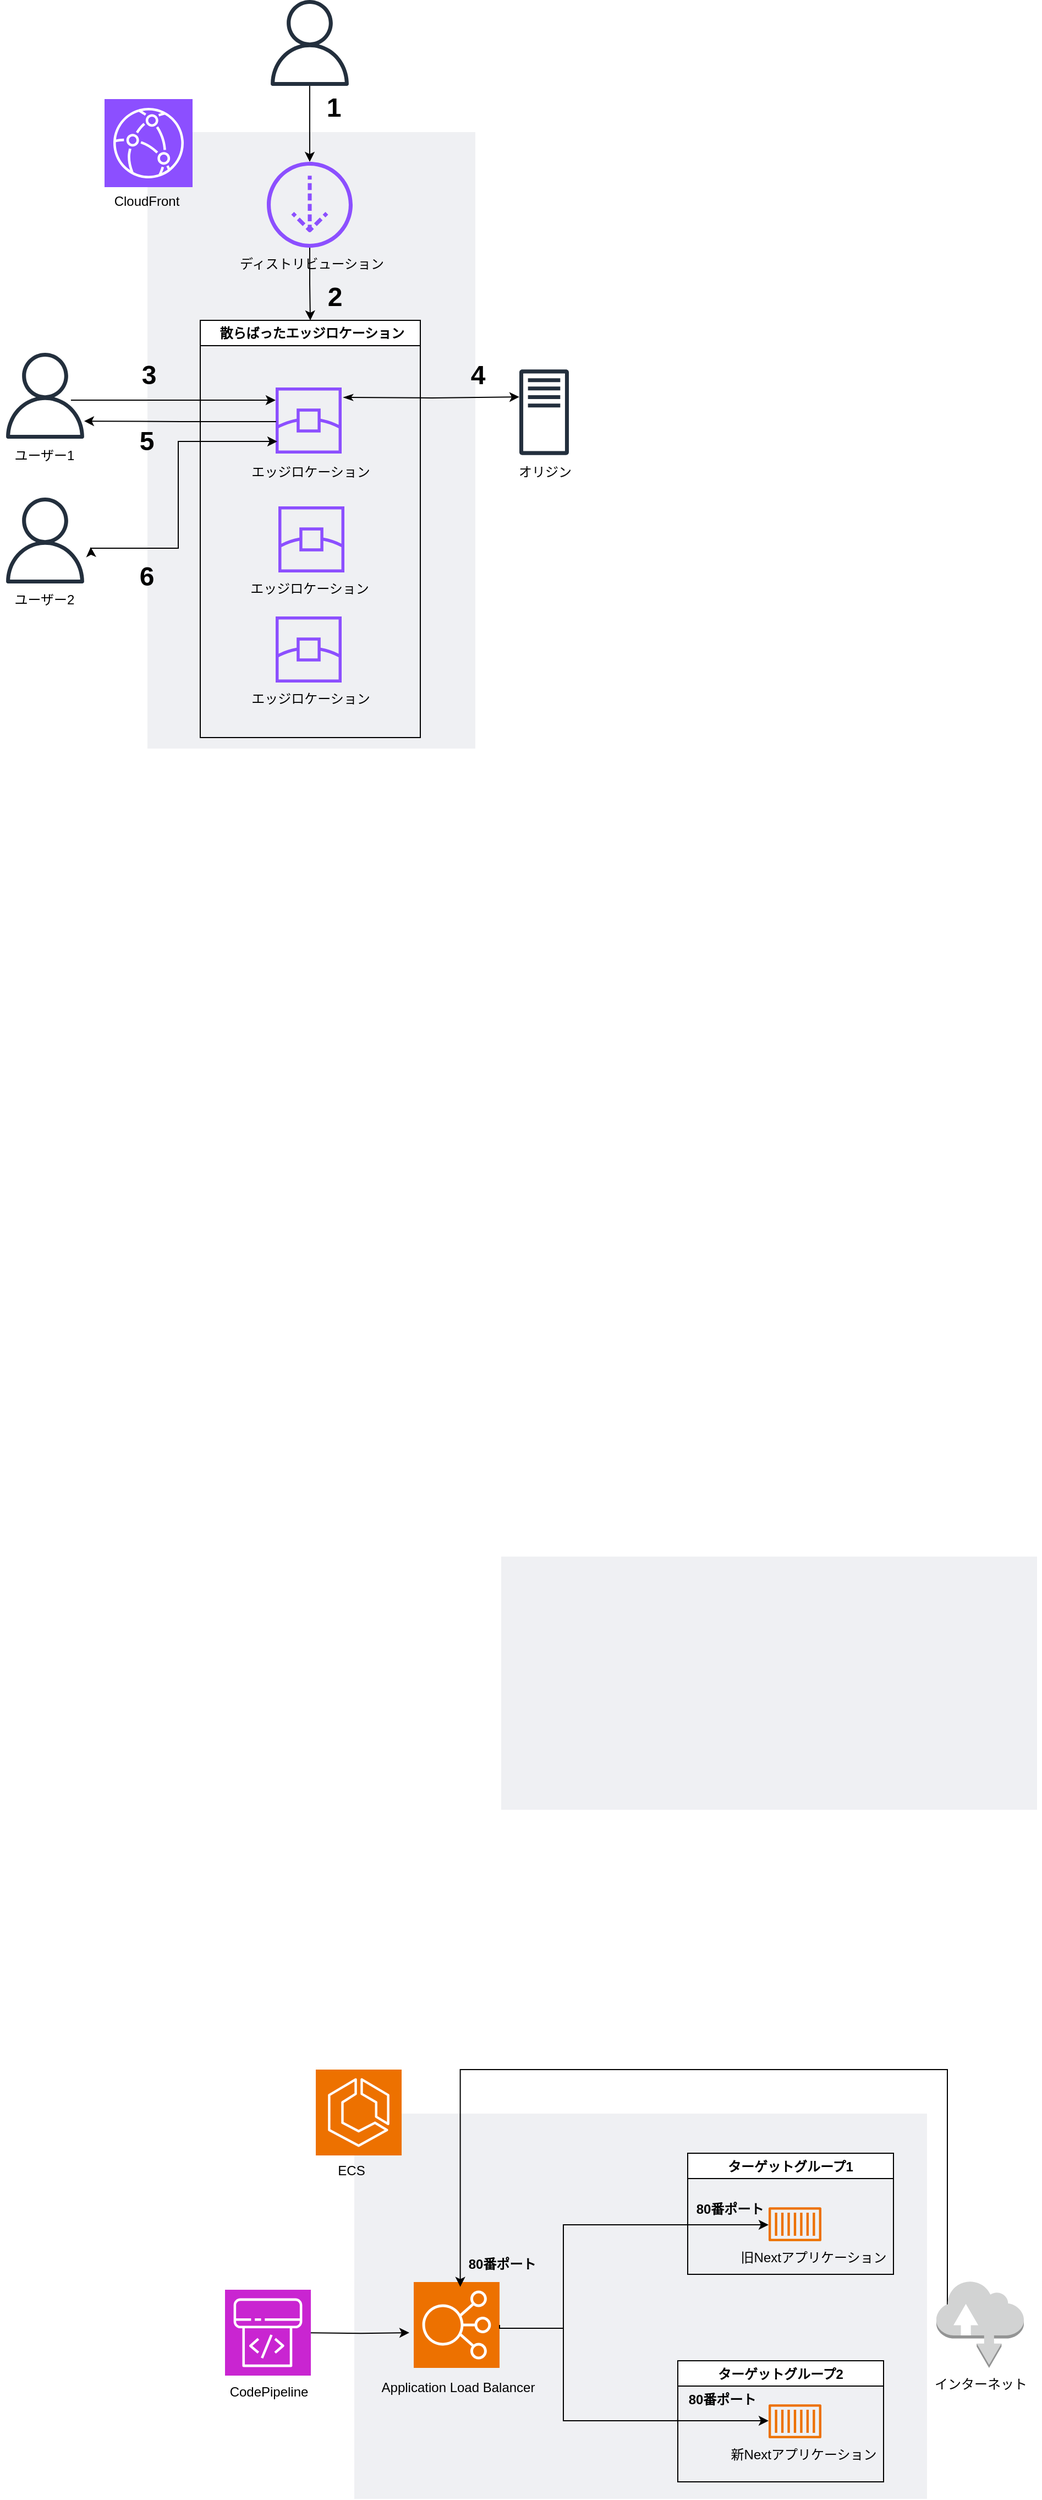 <mxfile version="22.0.8" type="github">
  <diagram name="Page-1" id="4c6fRMDYLdpc-ziUmhtn">
    <mxGraphModel dx="905" dy="752" grid="1" gridSize="10" guides="1" tooltips="1" connect="1" arrows="1" fold="1" page="1" pageScale="1" pageWidth="827" pageHeight="3000" math="0" shadow="0">
      <root>
        <mxCell id="0" />
        <mxCell id="1" parent="0" />
        <mxCell id="a7Wym2jWhybtuJV8coDI-81" value="" style="fillColor=#EFF0F3;strokeColor=none;dashed=0;verticalAlign=top;fontStyle=0;fontColor=#232F3D;whiteSpace=wrap;html=1;" parent="1" vertex="1">
          <mxGeometry x="370" y="2040" width="520.5" height="350" as="geometry" />
        </mxCell>
        <mxCell id="yiP97yoj7BctglXuVpyu-119" value="" style="fillColor=#EFF0F3;strokeColor=none;dashed=0;verticalAlign=top;fontStyle=0;fontColor=#232F3D;whiteSpace=wrap;html=1;" parent="1" vertex="1">
          <mxGeometry x="503.5" y="1534" width="487" height="230" as="geometry" />
        </mxCell>
        <mxCell id="moqSpHkvBmcnVh3FU-qE-4" value="" style="fillColor=#EFF0F3;strokeColor=none;dashed=0;verticalAlign=top;fontStyle=0;fontColor=#232F3D;whiteSpace=wrap;html=1;" parent="1" vertex="1">
          <mxGeometry x="182" y="240" width="298" height="560" as="geometry" />
        </mxCell>
        <mxCell id="moqSpHkvBmcnVh3FU-qE-6" value="CloudFront" style="text;html=1;align=center;verticalAlign=middle;resizable=0;points=[];autosize=1;strokeColor=none;fillColor=none;" parent="1" vertex="1">
          <mxGeometry x="141" y="288" width="80" height="30" as="geometry" />
        </mxCell>
        <mxCell id="moqSpHkvBmcnVh3FU-qE-16" value="" style="sketch=0;outlineConnect=0;fontColor=#232F3E;gradientColor=none;fillColor=#232F3D;strokeColor=none;dashed=0;verticalLabelPosition=bottom;verticalAlign=top;align=center;html=1;fontSize=12;fontStyle=0;aspect=fixed;pointerEvents=1;shape=mxgraph.aws4.traditional_server;" parent="1" vertex="1">
          <mxGeometry x="520" y="455.5" width="45" height="78" as="geometry" />
        </mxCell>
        <mxCell id="moqSpHkvBmcnVh3FU-qE-20" value="オリジン" style="text;html=1;align=center;verticalAlign=middle;resizable=0;points=[];autosize=1;strokeColor=none;fillColor=none;" parent="1" vertex="1">
          <mxGeometry x="507.5" y="533.5" width="70" height="30" as="geometry" />
        </mxCell>
        <mxCell id="moqSpHkvBmcnVh3FU-qE-24" value="&lt;span style=&quot;font-size: 24px;&quot;&gt;&lt;b&gt;1&lt;/b&gt;&lt;/span&gt;" style="text;html=1;align=center;verticalAlign=middle;resizable=0;points=[];autosize=1;strokeColor=none;fillColor=none;" parent="1" vertex="1">
          <mxGeometry x="330.5" y="198" width="40" height="40" as="geometry" />
        </mxCell>
        <mxCell id="a7Wym2jWhybtuJV8coDI-80" value="" style="edgeStyle=orthogonalEdgeStyle;rounded=0;orthogonalLoop=1;jettySize=auto;html=1;" parent="1" edge="1">
          <mxGeometry relative="1" as="geometry">
            <mxPoint x="330.5" y="2239.067" as="sourcePoint" />
            <mxPoint x="420" y="2239" as="targetPoint" />
          </mxGeometry>
        </mxCell>
        <mxCell id="a7Wym2jWhybtuJV8coDI-5" value="" style="sketch=0;points=[[0,0,0],[0.25,0,0],[0.5,0,0],[0.75,0,0],[1,0,0],[0,1,0],[0.25,1,0],[0.5,1,0],[0.75,1,0],[1,1,0],[0,0.25,0],[0,0.5,0],[0,0.75,0],[1,0.25,0],[1,0.5,0],[1,0.75,0]];outlineConnect=0;fontColor=#232F3E;fillColor=#C925D1;strokeColor=#ffffff;dashed=0;verticalLabelPosition=bottom;verticalAlign=top;align=center;html=1;fontSize=12;fontStyle=0;aspect=fixed;shape=mxgraph.aws4.resourceIcon;resIcon=mxgraph.aws4.codepipeline;" parent="1" vertex="1">
          <mxGeometry x="252.5" y="2200" width="78" height="78" as="geometry" />
        </mxCell>
        <mxCell id="a7Wym2jWhybtuJV8coDI-6" value="CodePipeline" style="text;html=1;align=center;verticalAlign=middle;resizable=0;points=[];autosize=1;strokeColor=none;fillColor=none;" parent="1" vertex="1">
          <mxGeometry x="246.5" y="2278" width="90" height="30" as="geometry" />
        </mxCell>
        <mxCell id="a7Wym2jWhybtuJV8coDI-61" value="インターネット" style="text;html=1;align=center;verticalAlign=middle;resizable=0;points=[];autosize=1;strokeColor=none;fillColor=none;" parent="1" vertex="1">
          <mxGeometry x="883.75" y="2271" width="110" height="30" as="geometry" />
        </mxCell>
        <mxCell id="a7Wym2jWhybtuJV8coDI-62" value="" style="sketch=0;outlineConnect=0;fontColor=#232F3E;gradientColor=none;fillColor=#ED7100;strokeColor=none;dashed=0;verticalLabelPosition=bottom;verticalAlign=top;align=center;html=1;fontSize=12;fontStyle=0;aspect=fixed;pointerEvents=1;shape=mxgraph.aws4.container_1;" parent="1" vertex="1">
          <mxGeometry x="746.5" y="2304" width="48" height="31" as="geometry" />
        </mxCell>
        <mxCell id="a7Wym2jWhybtuJV8coDI-63" value="" style="sketch=0;outlineConnect=0;fontColor=#232F3E;gradientColor=none;fillColor=#ED7100;strokeColor=none;dashed=0;verticalLabelPosition=bottom;verticalAlign=top;align=center;html=1;fontSize=12;fontStyle=0;aspect=fixed;pointerEvents=1;shape=mxgraph.aws4.container_1;" parent="1" vertex="1">
          <mxGeometry x="746.5" y="2125" width="48" height="31" as="geometry" />
        </mxCell>
        <mxCell id="a7Wym2jWhybtuJV8coDI-64" value="" style="sketch=0;points=[[0,0,0],[0.25,0,0],[0.5,0,0],[0.75,0,0],[1,0,0],[0,1,0],[0.25,1,0],[0.5,1,0],[0.75,1,0],[1,1,0],[0,0.25,0],[0,0.5,0],[0,0.75,0],[1,0.25,0],[1,0.5,0],[1,0.75,0]];outlineConnect=0;fontColor=#232F3E;fillColor=#ED7100;strokeColor=#ffffff;dashed=0;verticalLabelPosition=bottom;verticalAlign=top;align=center;html=1;fontSize=12;fontStyle=0;aspect=fixed;shape=mxgraph.aws4.resourceIcon;resIcon=mxgraph.aws4.elastic_load_balancing;" parent="1" vertex="1">
          <mxGeometry x="424" y="2193" width="78" height="78" as="geometry" />
        </mxCell>
        <mxCell id="a7Wym2jWhybtuJV8coDI-65" value="" style="edgeStyle=orthogonalEdgeStyle;rounded=0;orthogonalLoop=1;jettySize=auto;html=1;exitX=1;exitY=0.5;exitDx=0;exitDy=0;exitPerimeter=0;" parent="1" source="a7Wym2jWhybtuJV8coDI-64" target="a7Wym2jWhybtuJV8coDI-62" edge="1">
          <mxGeometry relative="1" as="geometry">
            <mxPoint x="510" y="2235" as="sourcePoint" />
            <mxPoint x="430.5" y="2244.059" as="targetPoint" />
            <Array as="points">
              <mxPoint x="502" y="2235" />
              <mxPoint x="560" y="2235" />
              <mxPoint x="560" y="2319" />
            </Array>
          </mxGeometry>
        </mxCell>
        <mxCell id="a7Wym2jWhybtuJV8coDI-66" value="" style="edgeStyle=orthogonalEdgeStyle;rounded=0;orthogonalLoop=1;jettySize=auto;html=1;" parent="1" target="a7Wym2jWhybtuJV8coDI-63" edge="1">
          <mxGeometry relative="1" as="geometry">
            <mxPoint x="510" y="2235" as="sourcePoint" />
            <mxPoint x="440.5" y="2254.059" as="targetPoint" />
            <Array as="points">
              <mxPoint x="560" y="2141" />
            </Array>
          </mxGeometry>
        </mxCell>
        <mxCell id="a7Wym2jWhybtuJV8coDI-67" value="Application Load Balancer" style="text;html=1;align=center;verticalAlign=middle;resizable=0;points=[];autosize=1;strokeColor=none;fillColor=none;" parent="1" vertex="1">
          <mxGeometry x="383.5" y="2274" width="160" height="30" as="geometry" />
        </mxCell>
        <mxCell id="a7Wym2jWhybtuJV8coDI-82" value="" style="edgeStyle=orthogonalEdgeStyle;rounded=0;orthogonalLoop=1;jettySize=auto;html=1;entryX=-0.09;entryY=1.194;entryDx=0;entryDy=0;entryPerimeter=0;" parent="1" edge="1">
          <mxGeometry relative="1" as="geometry">
            <mxPoint x="909" y="2221.2" as="sourcePoint" />
            <mxPoint x="466.3" y="2197.32" as="targetPoint" />
            <Array as="points">
              <mxPoint x="909" y="2000" />
              <mxPoint x="466" y="2000" />
            </Array>
          </mxGeometry>
        </mxCell>
        <mxCell id="a7Wym2jWhybtuJV8coDI-69" value="" style="outlineConnect=0;dashed=0;verticalLabelPosition=bottom;verticalAlign=top;align=center;html=1;shape=mxgraph.aws3.internet;fillColor=#D2D3D3;gradientColor=none;" parent="1" vertex="1">
          <mxGeometry x="899" y="2191.5" width="79.5" height="79.5" as="geometry" />
        </mxCell>
        <mxCell id="a7Wym2jWhybtuJV8coDI-70" value="旧Nextアプリケーション" style="text;html=1;align=center;verticalAlign=middle;resizable=0;points=[];autosize=1;strokeColor=none;fillColor=none;" parent="1" vertex="1">
          <mxGeometry x="707" y="2156" width="160" height="30" as="geometry" />
        </mxCell>
        <mxCell id="a7Wym2jWhybtuJV8coDI-71" value="新Nextアプリケーション" style="text;html=1;align=center;verticalAlign=middle;resizable=0;points=[];autosize=1;strokeColor=none;fillColor=none;" parent="1" vertex="1">
          <mxGeometry x="697.5" y="2335" width="160" height="30" as="geometry" />
        </mxCell>
        <mxCell id="a7Wym2jWhybtuJV8coDI-74" value="&lt;b style=&quot;&quot;&gt;&lt;font style=&quot;font-size: 12px;&quot;&gt;80番ポート&lt;/font&gt;&lt;/b&gt;" style="text;html=1;align=center;verticalAlign=middle;resizable=0;points=[];autosize=1;strokeColor=none;fillColor=none;" parent="1" vertex="1">
          <mxGeometry x="670.5" y="2112" width="80" height="30" as="geometry" />
        </mxCell>
        <mxCell id="a7Wym2jWhybtuJV8coDI-75" value="&lt;b style=&quot;&quot;&gt;&lt;font style=&quot;font-size: 12px;&quot;&gt;80番ポート&lt;/font&gt;&lt;/b&gt;" style="text;html=1;align=center;verticalAlign=middle;resizable=0;points=[];autosize=1;strokeColor=none;fillColor=none;" parent="1" vertex="1">
          <mxGeometry x="664" y="2285" width="80" height="30" as="geometry" />
        </mxCell>
        <mxCell id="a7Wym2jWhybtuJV8coDI-76" value="&lt;b style=&quot;&quot;&gt;&lt;font style=&quot;font-size: 12px;&quot;&gt;80番ポート&lt;/font&gt;&lt;/b&gt;" style="text;html=1;align=center;verticalAlign=middle;resizable=0;points=[];autosize=1;strokeColor=none;fillColor=none;" parent="1" vertex="1">
          <mxGeometry x="463.5" y="2161.5" width="80" height="30" as="geometry" />
        </mxCell>
        <mxCell id="a7Wym2jWhybtuJV8coDI-77" value="ターゲットグループ1" style="swimlane;" parent="1" vertex="1">
          <mxGeometry x="673" y="2076" width="187" height="110" as="geometry" />
        </mxCell>
        <mxCell id="a7Wym2jWhybtuJV8coDI-78" value="ターゲットグループ2" style="swimlane;" parent="1" vertex="1">
          <mxGeometry x="664" y="2264.5" width="187" height="110" as="geometry" />
        </mxCell>
        <mxCell id="a7Wym2jWhybtuJV8coDI-83" value="" style="sketch=0;points=[[0,0,0],[0.25,0,0],[0.5,0,0],[0.75,0,0],[1,0,0],[0,1,0],[0.25,1,0],[0.5,1,0],[0.75,1,0],[1,1,0],[0,0.25,0],[0,0.5,0],[0,0.75,0],[1,0.25,0],[1,0.5,0],[1,0.75,0]];outlineConnect=0;fontColor=#232F3E;fillColor=#ED7100;strokeColor=#ffffff;dashed=0;verticalLabelPosition=bottom;verticalAlign=top;align=center;html=1;fontSize=12;fontStyle=0;aspect=fixed;shape=mxgraph.aws4.resourceIcon;resIcon=mxgraph.aws4.ecs;" parent="1" vertex="1">
          <mxGeometry x="335" y="2000" width="78" height="78" as="geometry" />
        </mxCell>
        <mxCell id="a7Wym2jWhybtuJV8coDI-84" value="ECS" style="text;html=1;align=center;verticalAlign=middle;resizable=0;points=[];autosize=1;strokeColor=none;fillColor=none;" parent="1" vertex="1">
          <mxGeometry x="342" y="2077" width="50" height="30" as="geometry" />
        </mxCell>
        <mxCell id="phIHjgqven17mkCn7xXI-1" value="" style="sketch=0;points=[[0,0,0],[0.25,0,0],[0.5,0,0],[0.75,0,0],[1,0,0],[0,1,0],[0.25,1,0],[0.5,1,0],[0.75,1,0],[1,1,0],[0,0.25,0],[0,0.5,0],[0,0.75,0],[1,0.25,0],[1,0.5,0],[1,0.75,0]];outlineConnect=0;fontColor=#232F3E;fillColor=#8C4FFF;strokeColor=#ffffff;dashed=0;verticalLabelPosition=bottom;verticalAlign=top;align=center;html=1;fontSize=12;fontStyle=0;aspect=fixed;shape=mxgraph.aws4.resourceIcon;resIcon=mxgraph.aws4.cloudfront;" vertex="1" parent="1">
          <mxGeometry x="143" y="210" width="80" height="80" as="geometry" />
        </mxCell>
        <mxCell id="phIHjgqven17mkCn7xXI-18" value="" style="edgeStyle=orthogonalEdgeStyle;rounded=0;orthogonalLoop=1;jettySize=auto;html=1;" edge="1" parent="1" source="phIHjgqven17mkCn7xXI-4" target="phIHjgqven17mkCn7xXI-6">
          <mxGeometry relative="1" as="geometry">
            <mxPoint x="329.971" y="250" as="targetPoint" />
          </mxGeometry>
        </mxCell>
        <mxCell id="phIHjgqven17mkCn7xXI-4" value="" style="sketch=0;outlineConnect=0;fontColor=#232F3E;gradientColor=none;fillColor=#232F3D;strokeColor=none;dashed=0;verticalLabelPosition=bottom;verticalAlign=top;align=center;html=1;fontSize=12;fontStyle=0;aspect=fixed;pointerEvents=1;shape=mxgraph.aws4.user;" vertex="1" parent="1">
          <mxGeometry x="290.5" y="120" width="78" height="78" as="geometry" />
        </mxCell>
        <mxCell id="phIHjgqven17mkCn7xXI-22" value="" style="edgeStyle=orthogonalEdgeStyle;rounded=0;orthogonalLoop=1;jettySize=auto;html=1;entryX=0.5;entryY=0;entryDx=0;entryDy=0;" edge="1" parent="1" source="phIHjgqven17mkCn7xXI-6" target="phIHjgqven17mkCn7xXI-7">
          <mxGeometry relative="1" as="geometry" />
        </mxCell>
        <mxCell id="phIHjgqven17mkCn7xXI-6" value="" style="sketch=0;outlineConnect=0;fontColor=#232F3E;gradientColor=none;fillColor=#8C4FFF;strokeColor=none;dashed=0;verticalLabelPosition=bottom;verticalAlign=top;align=center;html=1;fontSize=12;fontStyle=0;aspect=fixed;pointerEvents=1;shape=mxgraph.aws4.download_distribution;" vertex="1" parent="1">
          <mxGeometry x="290.5" y="267" width="78" height="78" as="geometry" />
        </mxCell>
        <mxCell id="phIHjgqven17mkCn7xXI-7" value="&amp;nbsp;散らばったエッジロケーション" style="swimlane;whiteSpace=wrap;html=1;" vertex="1" parent="1">
          <mxGeometry x="230" y="411" width="200" height="379" as="geometry" />
        </mxCell>
        <mxCell id="phIHjgqven17mkCn7xXI-2" value="" style="sketch=0;outlineConnect=0;fontColor=#232F3E;gradientColor=none;fillColor=#8C4FFF;strokeColor=none;dashed=0;verticalLabelPosition=bottom;verticalAlign=top;align=center;html=1;fontSize=12;fontStyle=0;aspect=fixed;pointerEvents=1;shape=mxgraph.aws4.edge_location;" vertex="1" parent="phIHjgqven17mkCn7xXI-7">
          <mxGeometry x="68.5" y="61" width="60" height="60" as="geometry" />
        </mxCell>
        <mxCell id="phIHjgqven17mkCn7xXI-42" value="エッジロケーション" style="text;html=1;align=center;verticalAlign=middle;resizable=0;points=[];autosize=1;strokeColor=none;fillColor=none;" vertex="1" parent="phIHjgqven17mkCn7xXI-7">
          <mxGeometry x="35" y="329" width="130" height="30" as="geometry" />
        </mxCell>
        <mxCell id="phIHjgqven17mkCn7xXI-32" value="" style="sketch=0;outlineConnect=0;fontColor=#232F3E;gradientColor=none;fillColor=#8C4FFF;strokeColor=none;dashed=0;verticalLabelPosition=bottom;verticalAlign=top;align=center;html=1;fontSize=12;fontStyle=0;aspect=fixed;pointerEvents=1;shape=mxgraph.aws4.edge_location;" vertex="1" parent="phIHjgqven17mkCn7xXI-7">
          <mxGeometry x="68.5" y="269" width="60" height="60" as="geometry" />
        </mxCell>
        <mxCell id="phIHjgqven17mkCn7xXI-41" value="エッジロケーション" style="text;html=1;align=center;verticalAlign=middle;resizable=0;points=[];autosize=1;strokeColor=none;fillColor=none;" vertex="1" parent="phIHjgqven17mkCn7xXI-7">
          <mxGeometry x="33.5" y="229" width="130" height="30" as="geometry" />
        </mxCell>
        <mxCell id="phIHjgqven17mkCn7xXI-31" value="" style="sketch=0;outlineConnect=0;fontColor=#232F3E;gradientColor=none;fillColor=#8C4FFF;strokeColor=none;dashed=0;verticalLabelPosition=bottom;verticalAlign=top;align=center;html=1;fontSize=12;fontStyle=0;aspect=fixed;pointerEvents=1;shape=mxgraph.aws4.edge_location;" vertex="1" parent="phIHjgqven17mkCn7xXI-7">
          <mxGeometry x="71" y="169" width="60" height="60" as="geometry" />
        </mxCell>
        <mxCell id="phIHjgqven17mkCn7xXI-12" value="ディストリビューション" style="text;html=1;align=center;verticalAlign=middle;resizable=0;points=[];autosize=1;strokeColor=none;fillColor=none;" vertex="1" parent="1">
          <mxGeometry x="256" y="345" width="150" height="30" as="geometry" />
        </mxCell>
        <mxCell id="phIHjgqven17mkCn7xXI-13" value="" style="sketch=0;outlineConnect=0;fontColor=#232F3E;gradientColor=none;fillColor=#232F3D;strokeColor=none;dashed=0;verticalLabelPosition=bottom;verticalAlign=top;align=center;html=1;fontSize=12;fontStyle=0;aspect=fixed;pointerEvents=1;shape=mxgraph.aws4.user;" vertex="1" parent="1">
          <mxGeometry x="50" y="440.5" width="78" height="78" as="geometry" />
        </mxCell>
        <mxCell id="phIHjgqven17mkCn7xXI-14" value="" style="sketch=0;outlineConnect=0;fontColor=#232F3E;gradientColor=none;fillColor=#232F3D;strokeColor=none;dashed=0;verticalLabelPosition=bottom;verticalAlign=top;align=center;html=1;fontSize=12;fontStyle=0;aspect=fixed;pointerEvents=1;shape=mxgraph.aws4.user;" vertex="1" parent="1">
          <mxGeometry x="50" y="572" width="78" height="78" as="geometry" />
        </mxCell>
        <mxCell id="phIHjgqven17mkCn7xXI-16" value="ユーザー1" style="text;html=1;align=center;verticalAlign=middle;resizable=0;points=[];autosize=1;strokeColor=none;fillColor=none;" vertex="1" parent="1">
          <mxGeometry x="48" y="518.5" width="80" height="30" as="geometry" />
        </mxCell>
        <mxCell id="phIHjgqven17mkCn7xXI-17" value="ユーザー2" style="text;html=1;align=center;verticalAlign=middle;resizable=0;points=[];autosize=1;strokeColor=none;fillColor=none;" vertex="1" parent="1">
          <mxGeometry x="48" y="650" width="80" height="30" as="geometry" />
        </mxCell>
        <mxCell id="phIHjgqven17mkCn7xXI-24" value="" style="edgeStyle=orthogonalEdgeStyle;rounded=0;orthogonalLoop=1;jettySize=auto;html=1;startArrow=classicThin;startFill=1;" edge="1" parent="1">
          <mxGeometry relative="1" as="geometry">
            <mxPoint x="360" y="481" as="sourcePoint" />
            <mxPoint x="520" y="480.588" as="targetPoint" />
          </mxGeometry>
        </mxCell>
        <mxCell id="phIHjgqven17mkCn7xXI-25" value="" style="edgeStyle=orthogonalEdgeStyle;rounded=0;orthogonalLoop=1;jettySize=auto;html=1;startArrow=classic;startFill=1;" edge="1" parent="1">
          <mxGeometry relative="1" as="geometry">
            <mxPoint x="130.455" y="617" as="sourcePoint" />
            <mxPoint x="300" y="521" as="targetPoint" />
            <Array as="points">
              <mxPoint x="210" y="618" />
              <mxPoint x="210" y="521" />
              <mxPoint x="300" y="521" />
            </Array>
          </mxGeometry>
        </mxCell>
        <mxCell id="phIHjgqven17mkCn7xXI-26" value="&lt;span style=&quot;font-size: 24px;&quot;&gt;&lt;b&gt;2&lt;/b&gt;&lt;/span&gt;" style="text;html=1;align=center;verticalAlign=middle;resizable=0;points=[];autosize=1;strokeColor=none;fillColor=none;" vertex="1" parent="1">
          <mxGeometry x="332" y="370" width="40" height="40" as="geometry" />
        </mxCell>
        <mxCell id="phIHjgqven17mkCn7xXI-27" value="&lt;span style=&quot;font-size: 24px;&quot;&gt;&lt;b&gt;3&lt;/b&gt;&lt;/span&gt;" style="text;html=1;align=center;verticalAlign=middle;resizable=0;points=[];autosize=1;strokeColor=none;fillColor=none;" vertex="1" parent="1">
          <mxGeometry x="163" y="440.5" width="40" height="40" as="geometry" />
        </mxCell>
        <mxCell id="phIHjgqven17mkCn7xXI-29" value="&lt;span style=&quot;font-size: 24px;&quot;&gt;&lt;b&gt;4&lt;/b&gt;&lt;/span&gt;" style="text;html=1;align=center;verticalAlign=middle;resizable=0;points=[];autosize=1;strokeColor=none;fillColor=none;" vertex="1" parent="1">
          <mxGeometry x="462" y="440.5" width="40" height="40" as="geometry" />
        </mxCell>
        <mxCell id="phIHjgqven17mkCn7xXI-28" value="" style="edgeStyle=orthogonalEdgeStyle;rounded=0;orthogonalLoop=1;jettySize=auto;html=1;startArrow=classic;startFill=1;endArrow=none;endFill=0;" edge="1" parent="1">
          <mxGeometry relative="1" as="geometry">
            <mxPoint x="124.455" y="502.529" as="sourcePoint" />
            <mxPoint x="299" y="503" as="targetPoint" />
            <Array as="points" />
          </mxGeometry>
        </mxCell>
        <mxCell id="phIHjgqven17mkCn7xXI-37" value="" style="edgeStyle=orthogonalEdgeStyle;rounded=0;orthogonalLoop=1;jettySize=auto;html=1;startArrow=none;startFill=0;endArrow=classic;endFill=1;" edge="1" parent="1" target="phIHjgqven17mkCn7xXI-2">
          <mxGeometry relative="1" as="geometry">
            <mxPoint x="112.455" y="483.529" as="sourcePoint" />
            <mxPoint x="287.5" y="501" as="targetPoint" />
            <Array as="points">
              <mxPoint x="250" y="484" />
              <mxPoint x="250" y="484" />
            </Array>
          </mxGeometry>
        </mxCell>
        <mxCell id="phIHjgqven17mkCn7xXI-38" value="&lt;span style=&quot;font-size: 24px;&quot;&gt;&lt;b&gt;5&lt;/b&gt;&lt;/span&gt;" style="text;html=1;align=center;verticalAlign=middle;resizable=0;points=[];autosize=1;strokeColor=none;fillColor=none;" vertex="1" parent="1">
          <mxGeometry x="161" y="501" width="40" height="40" as="geometry" />
        </mxCell>
        <mxCell id="phIHjgqven17mkCn7xXI-39" value="&lt;span style=&quot;font-size: 24px;&quot;&gt;&lt;b&gt;6&lt;/b&gt;&lt;/span&gt;" style="text;html=1;align=center;verticalAlign=middle;resizable=0;points=[];autosize=1;strokeColor=none;fillColor=none;" vertex="1" parent="1">
          <mxGeometry x="161" y="623.5" width="40" height="40" as="geometry" />
        </mxCell>
        <mxCell id="phIHjgqven17mkCn7xXI-40" value="エッジロケーション" style="text;html=1;align=center;verticalAlign=middle;resizable=0;points=[];autosize=1;strokeColor=none;fillColor=none;" vertex="1" parent="1">
          <mxGeometry x="264.5" y="533.5" width="130" height="30" as="geometry" />
        </mxCell>
      </root>
    </mxGraphModel>
  </diagram>
</mxfile>

